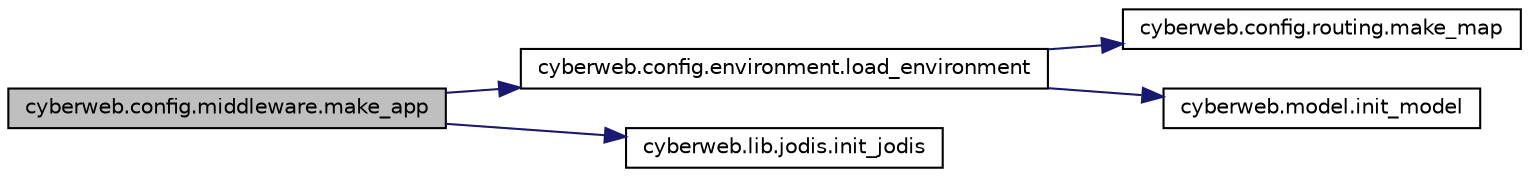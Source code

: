 digraph G
{
  edge [fontname="Helvetica",fontsize="10",labelfontname="Helvetica",labelfontsize="10"];
  node [fontname="Helvetica",fontsize="10",shape=record];
  rankdir="LR";
  Node1 [label="cyberweb.config.middleware.make_app",height=0.2,width=0.4,color="black", fillcolor="grey75", style="filled" fontcolor="black"];
  Node1 -> Node2 [color="midnightblue",fontsize="10",style="solid",fontname="Helvetica"];
  Node2 [label="cyberweb.config.environment.load_environment",height=0.2,width=0.4,color="black", fillcolor="white", style="filled",URL="$namespacecyberweb_1_1config_1_1environment.html#a48311d8252b45b44e53e50d5cc2bdeba"];
  Node2 -> Node3 [color="midnightblue",fontsize="10",style="solid",fontname="Helvetica"];
  Node3 [label="cyberweb.config.routing.make_map",height=0.2,width=0.4,color="black", fillcolor="white", style="filled",URL="$namespacecyberweb_1_1config_1_1routing.html#adfb384306d5e2c6ac7da8ff8cc22a96b"];
  Node2 -> Node4 [color="midnightblue",fontsize="10",style="solid",fontname="Helvetica"];
  Node4 [label="cyberweb.model.init_model",height=0.2,width=0.4,color="black", fillcolor="white", style="filled",URL="$namespacecyberweb_1_1model.html#af4470bae5d0ad2b2006857acfa3d2757"];
  Node1 -> Node5 [color="midnightblue",fontsize="10",style="solid",fontname="Helvetica"];
  Node5 [label="cyberweb.lib.jodis.init_jodis",height=0.2,width=0.4,color="black", fillcolor="white", style="filled",URL="$namespacecyberweb_1_1lib_1_1jodis.html#a41a7241e1b04a3a6b9d4e48267063ebd"];
}
